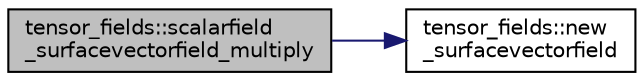 digraph "tensor_fields::scalarfield_surfacevectorfield_multiply"
{
 // LATEX_PDF_SIZE
  edge [fontname="Helvetica",fontsize="10",labelfontname="Helvetica",labelfontsize="10"];
  node [fontname="Helvetica",fontsize="10",shape=record];
  rankdir="LR";
  Node1 [label="tensor_fields::scalarfield\l_surfacevectorfield_multiply",height=0.2,width=0.4,color="black", fillcolor="grey75", style="filled", fontcolor="black",tooltip=" "];
  Node1 -> Node2 [color="midnightblue",fontsize="10",style="solid",fontname="Helvetica"];
  Node2 [label="tensor_fields::new\l_surfacevectorfield",height=0.2,width=0.4,color="black", fillcolor="white", style="filled",URL="$namespacetensor__fields.html#a4d60ee914ac1da3fd430425a2e9ae35d",tooltip=" "];
}
